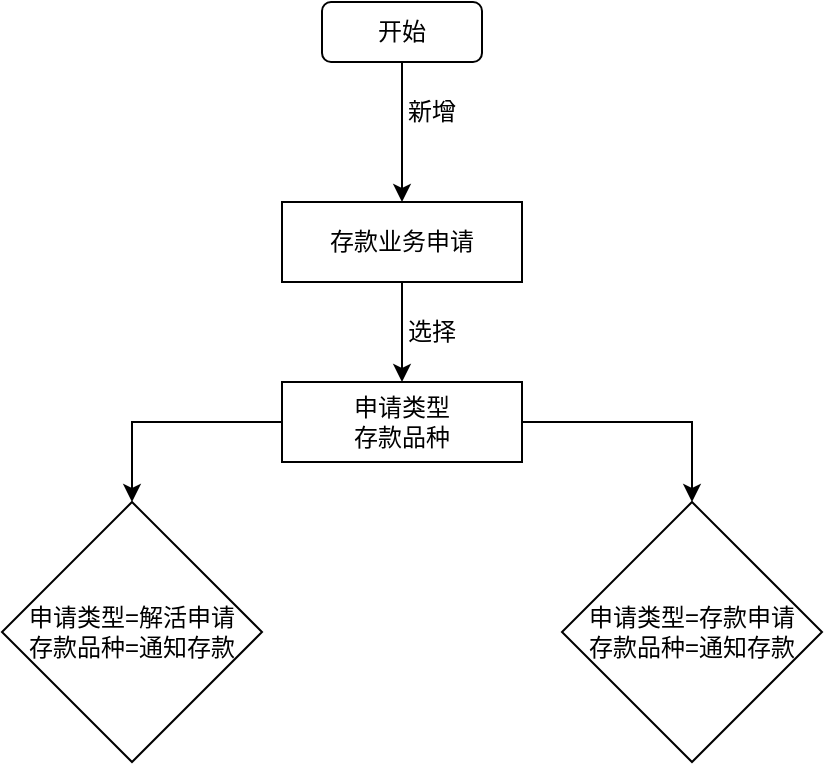 <mxfile version="20.2.8" type="github">
  <diagram id="C5RBs43oDa-KdzZeNtuy" name="Page-1">
    <mxGraphModel dx="1128" dy="597" grid="1" gridSize="10" guides="1" tooltips="1" connect="1" arrows="1" fold="1" page="1" pageScale="1" pageWidth="1200" pageHeight="1920" math="0" shadow="0">
      <root>
        <mxCell id="WIyWlLk6GJQsqaUBKTNV-0" />
        <mxCell id="WIyWlLk6GJQsqaUBKTNV-1" parent="WIyWlLk6GJQsqaUBKTNV-0" />
        <mxCell id="y5GAB2u5dXnoahRUrNDX-1" style="edgeStyle=orthogonalEdgeStyle;rounded=0;orthogonalLoop=1;jettySize=auto;html=1;entryX=0.5;entryY=0;entryDx=0;entryDy=0;" edge="1" parent="WIyWlLk6GJQsqaUBKTNV-1" source="y5GAB2u5dXnoahRUrNDX-0" target="y5GAB2u5dXnoahRUrNDX-2">
          <mxGeometry relative="1" as="geometry">
            <mxPoint x="310" y="210.0" as="targetPoint" />
          </mxGeometry>
        </mxCell>
        <mxCell id="y5GAB2u5dXnoahRUrNDX-0" value="开始" style="rounded=1;whiteSpace=wrap;html=1;" vertex="1" parent="WIyWlLk6GJQsqaUBKTNV-1">
          <mxGeometry x="270" y="130" width="80" height="30" as="geometry" />
        </mxCell>
        <mxCell id="y5GAB2u5dXnoahRUrNDX-4" style="edgeStyle=orthogonalEdgeStyle;rounded=0;orthogonalLoop=1;jettySize=auto;html=1;" edge="1" parent="WIyWlLk6GJQsqaUBKTNV-1" source="y5GAB2u5dXnoahRUrNDX-2" target="y5GAB2u5dXnoahRUrNDX-7">
          <mxGeometry relative="1" as="geometry">
            <mxPoint x="310" y="340.0" as="targetPoint" />
          </mxGeometry>
        </mxCell>
        <mxCell id="y5GAB2u5dXnoahRUrNDX-2" value="存款业务申请" style="rounded=0;whiteSpace=wrap;html=1;" vertex="1" parent="WIyWlLk6GJQsqaUBKTNV-1">
          <mxGeometry x="250" y="230" width="120" height="40" as="geometry" />
        </mxCell>
        <mxCell id="y5GAB2u5dXnoahRUrNDX-3" value="新增" style="text;html=1;strokeColor=none;fillColor=none;align=center;verticalAlign=middle;whiteSpace=wrap;rounded=0;" vertex="1" parent="WIyWlLk6GJQsqaUBKTNV-1">
          <mxGeometry x="280" y="170" width="90" height="30" as="geometry" />
        </mxCell>
        <mxCell id="y5GAB2u5dXnoahRUrNDX-8" style="edgeStyle=orthogonalEdgeStyle;rounded=0;orthogonalLoop=1;jettySize=auto;html=1;entryX=0.5;entryY=0;entryDx=0;entryDy=0;" edge="1" parent="WIyWlLk6GJQsqaUBKTNV-1" source="y5GAB2u5dXnoahRUrNDX-7" target="y5GAB2u5dXnoahRUrNDX-9">
          <mxGeometry relative="1" as="geometry">
            <mxPoint x="200" y="420.0" as="targetPoint" />
          </mxGeometry>
        </mxCell>
        <mxCell id="y5GAB2u5dXnoahRUrNDX-12" style="edgeStyle=orthogonalEdgeStyle;rounded=0;orthogonalLoop=1;jettySize=auto;html=1;" edge="1" parent="WIyWlLk6GJQsqaUBKTNV-1" source="y5GAB2u5dXnoahRUrNDX-7" target="y5GAB2u5dXnoahRUrNDX-11">
          <mxGeometry relative="1" as="geometry" />
        </mxCell>
        <mxCell id="y5GAB2u5dXnoahRUrNDX-7" value="申请类型&lt;br&gt;存款品种" style="rounded=0;whiteSpace=wrap;html=1;" vertex="1" parent="WIyWlLk6GJQsqaUBKTNV-1">
          <mxGeometry x="250" y="320" width="120" height="40" as="geometry" />
        </mxCell>
        <mxCell id="y5GAB2u5dXnoahRUrNDX-9" value="申请类型=解活申请&lt;br&gt;存款品种=通知存款" style="rhombus;whiteSpace=wrap;html=1;" vertex="1" parent="WIyWlLk6GJQsqaUBKTNV-1">
          <mxGeometry x="110" y="380" width="130" height="130" as="geometry" />
        </mxCell>
        <mxCell id="y5GAB2u5dXnoahRUrNDX-10" value="选择" style="text;html=1;strokeColor=none;fillColor=none;align=center;verticalAlign=middle;whiteSpace=wrap;rounded=0;" vertex="1" parent="WIyWlLk6GJQsqaUBKTNV-1">
          <mxGeometry x="280" y="280" width="90" height="30" as="geometry" />
        </mxCell>
        <mxCell id="y5GAB2u5dXnoahRUrNDX-11" value="申请类型=存款申请&lt;br&gt;存款品种=通知存款" style="rhombus;whiteSpace=wrap;html=1;" vertex="1" parent="WIyWlLk6GJQsqaUBKTNV-1">
          <mxGeometry x="390" y="380" width="130" height="130" as="geometry" />
        </mxCell>
      </root>
    </mxGraphModel>
  </diagram>
</mxfile>
